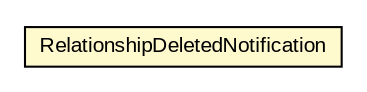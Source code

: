 #!/usr/local/bin/dot
#
# Class diagram 
# Generated by UMLGraph version R5_6-24-gf6e263 (http://www.umlgraph.org/)
#

digraph G {
	edge [fontname="arial",fontsize=10,labelfontname="arial",labelfontsize=10];
	node [fontname="arial",fontsize=10,shape=plaintext];
	nodesep=0.25;
	ranksep=0.5;
	// org.oasis_open.docs.wsdm.muws2_2.RelationshipDeletedNotification
	c308176 [label=<<table title="org.oasis_open.docs.wsdm.muws2_2.RelationshipDeletedNotification" border="0" cellborder="1" cellspacing="0" cellpadding="2" port="p" bgcolor="lemonChiffon" href="./RelationshipDeletedNotification.html">
		<tr><td><table border="0" cellspacing="0" cellpadding="1">
<tr><td align="center" balign="center"> RelationshipDeletedNotification </td></tr>
		</table></td></tr>
		</table>>, URL="./RelationshipDeletedNotification.html", fontname="arial", fontcolor="black", fontsize=10.0];
}

